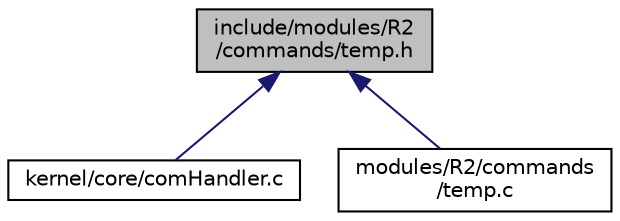 digraph "include/modules/R2/commands/temp.h"
{
  edge [fontname="Helvetica",fontsize="10",labelfontname="Helvetica",labelfontsize="10"];
  node [fontname="Helvetica",fontsize="10",shape=record];
  Node1 [label="include/modules/R2\l/commands/temp.h",height=0.2,width=0.4,color="black", fillcolor="grey75", style="filled", fontcolor="black"];
  Node1 -> Node2 [dir="back",color="midnightblue",fontsize="10",style="solid",fontname="Helvetica"];
  Node2 [label="kernel/core/comHandler.c",height=0.2,width=0.4,color="black", fillcolor="white", style="filled",URL="$com_handler_8c.html"];
  Node1 -> Node3 [dir="back",color="midnightblue",fontsize="10",style="solid",fontname="Helvetica"];
  Node3 [label="modules/R2/commands\l/temp.c",height=0.2,width=0.4,color="black", fillcolor="white", style="filled",URL="$temp_8c.html"];
}
